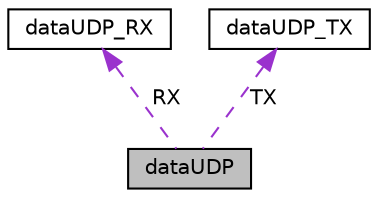 digraph "dataUDP"
{
  edge [fontname="Helvetica",fontsize="10",labelfontname="Helvetica",labelfontsize="10"];
  node [fontname="Helvetica",fontsize="10",shape=record];
  Node1 [label="dataUDP",height=0.2,width=0.4,color="black", fillcolor="grey75", style="filled", fontcolor="black"];
  Node2 -> Node1 [dir="back",color="darkorchid3",fontsize="10",style="dashed",label=" RX" ,fontname="Helvetica"];
  Node2 [label="dataUDP_RX",height=0.2,width=0.4,color="black", fillcolor="white", style="filled",URL="$structdata_u_d_p___r_x.html"];
  Node3 -> Node1 [dir="back",color="darkorchid3",fontsize="10",style="dashed",label=" TX" ,fontname="Helvetica"];
  Node3 [label="dataUDP_TX",height=0.2,width=0.4,color="black", fillcolor="white", style="filled",URL="$structdata_u_d_p___t_x.html"];
}

